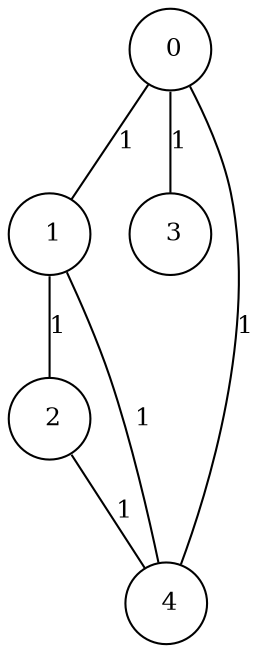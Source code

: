 graph G {
size="8.5,11;"
ratio = "expand;"
fixedsize="true;"
overlap="scale;"
node[shape=circle,width=.12,hight=.12,fontsize=12]
edge[fontsize=12]

0[label=" 0" color=black, pos="0.61959648,2.7860021!"];
1[label=" 1" color=black, pos="2.4470336,1.1875331!"];
2[label=" 2" color=black, pos="2.5564438,2.1696071!"];
3[label=" 3" color=black, pos="0.10317119,1.4954441!"];
4[label=" 4" color=black, pos="2.9847517,2.684445!"];
0--1[label="1"]
0--3[label="1"]
0--4[label="1"]
1--2[label="1"]
1--4[label="1"]
2--4[label="1"]

}
